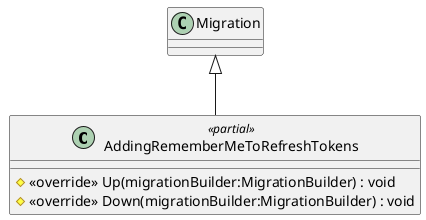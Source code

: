 @startuml
class AddingRememberMeToRefreshTokens <<partial>> {
    # <<override>> Up(migrationBuilder:MigrationBuilder) : void
    # <<override>> Down(migrationBuilder:MigrationBuilder) : void
}
Migration <|-- AddingRememberMeToRefreshTokens
@enduml

